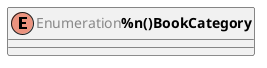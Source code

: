 {
  "sha1": "qqrlnbqesuwmx0lv6wk2kelmsvgedfu",
  "insertion": {
    "when": "2024-06-04T17:28:42.809Z",
    "user": "plantuml@gmail.com"
  }
}
@startuml
skinparam classFontStyle bold
enum BookCategory as "<color:#888888><plain>Enumeration</plain></color>%n()BookCategory"
@enduml
